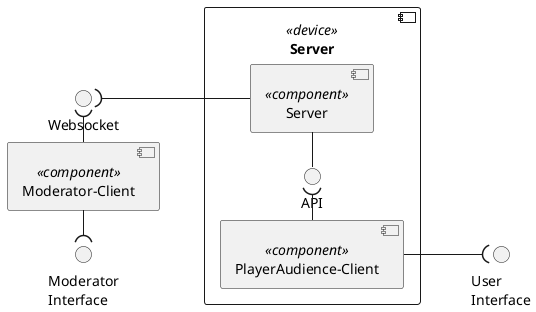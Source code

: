 @startuml
left to right direction
() "Websocket" as ws
() "User\nInterface" as ui
() "Moderator\nInterface" as mi


component "Server" <<device>> as s{
    () "API" as api
    [PlayerAudience-Client] <<component>> as AuCl
    [Server] <<component>> as SeCl
}
[Moderator-Client] <<component>> as StPlCl

ws )- StPlCl
ws )-down- SeCl
mi )-left- StPlCl
ui )-up- AuCl
api - SeCl
AuCl -( api

@enduml